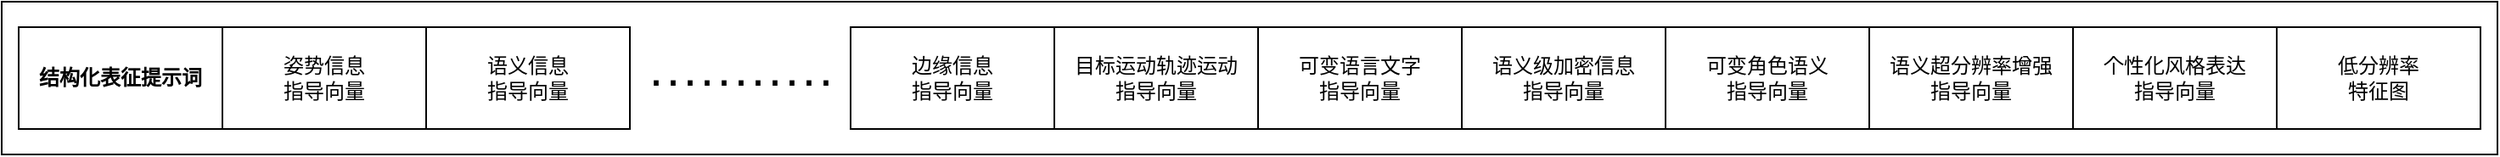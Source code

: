 <mxfile version="24.5.1" type="github">
  <diagram name="第 1 页" id="_UOp_g0qZEWWEiO1d6dB">
    <mxGraphModel dx="1678" dy="104" grid="1" gridSize="10" guides="1" tooltips="1" connect="1" arrows="1" fold="1" page="1" pageScale="1" pageWidth="1169" pageHeight="827" math="0" shadow="0">
      <root>
        <mxCell id="0" />
        <mxCell id="1" parent="0" />
        <mxCell id="BTRqAr_5ZGRuxJ-iE8oP-1" value="" style="rounded=0;whiteSpace=wrap;html=1;" vertex="1" parent="1">
          <mxGeometry x="290" y="1370" width="1470" height="90" as="geometry" />
        </mxCell>
        <mxCell id="BTRqAr_5ZGRuxJ-iE8oP-7" value="姿势信息&lt;div&gt;指导向量&lt;/div&gt;" style="rounded=0;whiteSpace=wrap;html=1;" vertex="1" parent="1">
          <mxGeometry x="420" y="1385" width="120" height="60" as="geometry" />
        </mxCell>
        <mxCell id="BTRqAr_5ZGRuxJ-iE8oP-9" value="语义信息&lt;div&gt;指导向量&lt;/div&gt;" style="rounded=0;whiteSpace=wrap;html=1;" vertex="1" parent="1">
          <mxGeometry x="540" y="1385" width="120" height="60" as="geometry" />
        </mxCell>
        <mxCell id="BTRqAr_5ZGRuxJ-iE8oP-11" value="边缘信息&lt;div&gt;指导向量&lt;/div&gt;" style="rounded=0;whiteSpace=wrap;html=1;" vertex="1" parent="1">
          <mxGeometry x="790" y="1385" width="120" height="60" as="geometry" />
        </mxCell>
        <mxCell id="BTRqAr_5ZGRuxJ-iE8oP-13" value="&lt;b&gt;结构化表征提示词&lt;/b&gt;" style="rounded=0;whiteSpace=wrap;html=1;" vertex="1" parent="1">
          <mxGeometry x="300" y="1385" width="120" height="60" as="geometry" />
        </mxCell>
        <mxCell id="BTRqAr_5ZGRuxJ-iE8oP-14" value="&lt;font style=&quot;font-size: 30px;&quot;&gt;···········&lt;/font&gt;" style="text;html=1;align=center;verticalAlign=middle;resizable=0;points=[];autosize=1;strokeColor=none;fillColor=none;" vertex="1" parent="1">
          <mxGeometry x="660" y="1390" width="130" height="50" as="geometry" />
        </mxCell>
        <mxCell id="BTRqAr_5ZGRuxJ-iE8oP-20" value="目标运动轨迹运动&lt;div&gt;指导向量&lt;/div&gt;" style="rounded=0;whiteSpace=wrap;html=1;" vertex="1" parent="1">
          <mxGeometry x="910" y="1385" width="120" height="60" as="geometry" />
        </mxCell>
        <mxCell id="BTRqAr_5ZGRuxJ-iE8oP-21" value="语义级加密信息&lt;div&gt;指导向量&lt;/div&gt;" style="rounded=0;whiteSpace=wrap;html=1;" vertex="1" parent="1">
          <mxGeometry x="1150" y="1385" width="120" height="60" as="geometry" />
        </mxCell>
        <mxCell id="BTRqAr_5ZGRuxJ-iE8oP-22" value="语义超分辨率增强&lt;div&gt;指导向量&lt;/div&gt;" style="rounded=0;whiteSpace=wrap;html=1;" vertex="1" parent="1">
          <mxGeometry x="1390" y="1385" width="120" height="60" as="geometry" />
        </mxCell>
        <mxCell id="BTRqAr_5ZGRuxJ-iE8oP-24" value="可变语言文字&lt;div&gt;指导向量&lt;/div&gt;" style="rounded=0;whiteSpace=wrap;html=1;" vertex="1" parent="1">
          <mxGeometry x="1030" y="1385" width="120" height="60" as="geometry" />
        </mxCell>
        <mxCell id="BTRqAr_5ZGRuxJ-iE8oP-25" value="&lt;div&gt;可变角色语义&lt;/div&gt;&lt;div&gt;指导向量&lt;/div&gt;" style="rounded=0;whiteSpace=wrap;html=1;" vertex="1" parent="1">
          <mxGeometry x="1270" y="1385" width="120" height="60" as="geometry" />
        </mxCell>
        <mxCell id="BTRqAr_5ZGRuxJ-iE8oP-26" value="&lt;div&gt;个性化风格表达&lt;/div&gt;&lt;div&gt;指导向量&lt;/div&gt;" style="rounded=0;whiteSpace=wrap;html=1;" vertex="1" parent="1">
          <mxGeometry x="1510" y="1385" width="120" height="60" as="geometry" />
        </mxCell>
        <mxCell id="BTRqAr_5ZGRuxJ-iE8oP-27" value="&lt;div&gt;低分辨率&lt;/div&gt;&lt;div&gt;特征图&lt;/div&gt;" style="rounded=0;whiteSpace=wrap;html=1;" vertex="1" parent="1">
          <mxGeometry x="1630" y="1385" width="120" height="60" as="geometry" />
        </mxCell>
      </root>
    </mxGraphModel>
  </diagram>
</mxfile>
